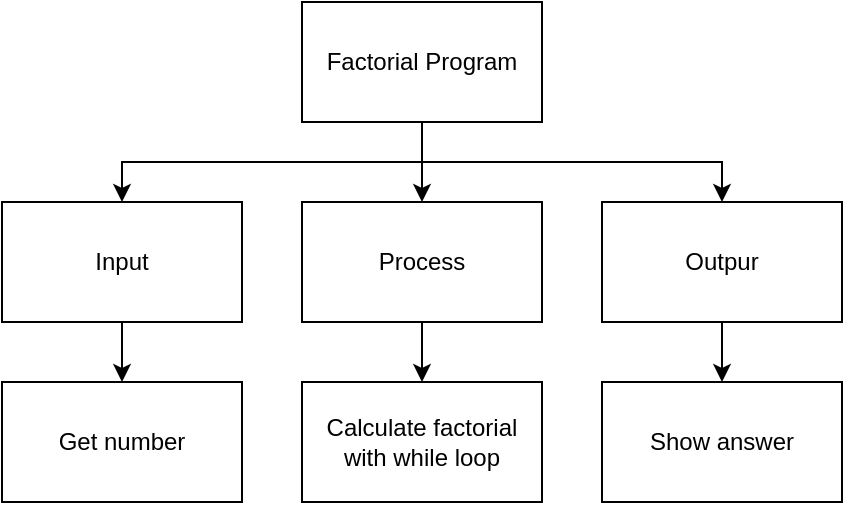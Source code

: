 <mxfile version="14.6.13" type="github">
  <diagram id="1iBRumUyKnpnJ4A2ua40" name="Page-1">
    <mxGraphModel dx="582" dy="383" grid="1" gridSize="10" guides="1" tooltips="1" connect="1" arrows="1" fold="1" page="1" pageScale="1" pageWidth="850" pageHeight="1100" math="0" shadow="0">
      <root>
        <mxCell id="0" />
        <mxCell id="1" parent="0" />
        <mxCell id="agclczVLgzDCdSeCsVW9-8" style="edgeStyle=orthogonalEdgeStyle;rounded=0;orthogonalLoop=1;jettySize=auto;html=1;exitX=0.5;exitY=1;exitDx=0;exitDy=0;" edge="1" parent="1" source="agclczVLgzDCdSeCsVW9-1" target="agclczVLgzDCdSeCsVW9-3">
          <mxGeometry relative="1" as="geometry" />
        </mxCell>
        <mxCell id="agclczVLgzDCdSeCsVW9-9" style="edgeStyle=orthogonalEdgeStyle;rounded=0;orthogonalLoop=1;jettySize=auto;html=1;exitX=0.5;exitY=1;exitDx=0;exitDy=0;" edge="1" parent="1" source="agclczVLgzDCdSeCsVW9-1" target="agclczVLgzDCdSeCsVW9-2">
          <mxGeometry relative="1" as="geometry" />
        </mxCell>
        <mxCell id="agclczVLgzDCdSeCsVW9-12" style="edgeStyle=orthogonalEdgeStyle;rounded=0;orthogonalLoop=1;jettySize=auto;html=1;exitX=0.5;exitY=1;exitDx=0;exitDy=0;" edge="1" parent="1" source="agclczVLgzDCdSeCsVW9-1" target="agclczVLgzDCdSeCsVW9-4">
          <mxGeometry relative="1" as="geometry" />
        </mxCell>
        <mxCell id="agclczVLgzDCdSeCsVW9-1" value="Factorial Program" style="rounded=0;whiteSpace=wrap;html=1;" vertex="1" parent="1">
          <mxGeometry x="240" y="600" width="120" height="60" as="geometry" />
        </mxCell>
        <mxCell id="agclczVLgzDCdSeCsVW9-10" style="edgeStyle=orthogonalEdgeStyle;rounded=0;orthogonalLoop=1;jettySize=auto;html=1;exitX=0.5;exitY=1;exitDx=0;exitDy=0;entryX=0.5;entryY=0;entryDx=0;entryDy=0;" edge="1" parent="1" source="agclczVLgzDCdSeCsVW9-2" target="agclczVLgzDCdSeCsVW9-5">
          <mxGeometry relative="1" as="geometry" />
        </mxCell>
        <mxCell id="agclczVLgzDCdSeCsVW9-2" value="Input" style="rounded=0;whiteSpace=wrap;html=1;" vertex="1" parent="1">
          <mxGeometry x="90" y="700" width="120" height="60" as="geometry" />
        </mxCell>
        <mxCell id="agclczVLgzDCdSeCsVW9-11" style="edgeStyle=orthogonalEdgeStyle;rounded=0;orthogonalLoop=1;jettySize=auto;html=1;exitX=0.5;exitY=1;exitDx=0;exitDy=0;entryX=0.5;entryY=0;entryDx=0;entryDy=0;" edge="1" parent="1" source="agclczVLgzDCdSeCsVW9-3" target="agclczVLgzDCdSeCsVW9-6">
          <mxGeometry relative="1" as="geometry" />
        </mxCell>
        <mxCell id="agclczVLgzDCdSeCsVW9-3" value="Process" style="rounded=0;whiteSpace=wrap;html=1;" vertex="1" parent="1">
          <mxGeometry x="240" y="700" width="120" height="60" as="geometry" />
        </mxCell>
        <mxCell id="agclczVLgzDCdSeCsVW9-13" style="edgeStyle=orthogonalEdgeStyle;rounded=0;orthogonalLoop=1;jettySize=auto;html=1;exitX=0.5;exitY=1;exitDx=0;exitDy=0;entryX=0.5;entryY=0;entryDx=0;entryDy=0;" edge="1" parent="1" source="agclczVLgzDCdSeCsVW9-4" target="agclczVLgzDCdSeCsVW9-7">
          <mxGeometry relative="1" as="geometry" />
        </mxCell>
        <mxCell id="agclczVLgzDCdSeCsVW9-4" value="Outpur" style="rounded=0;whiteSpace=wrap;html=1;" vertex="1" parent="1">
          <mxGeometry x="390" y="700" width="120" height="60" as="geometry" />
        </mxCell>
        <mxCell id="agclczVLgzDCdSeCsVW9-5" value="Get number" style="rounded=0;whiteSpace=wrap;html=1;" vertex="1" parent="1">
          <mxGeometry x="90" y="790" width="120" height="60" as="geometry" />
        </mxCell>
        <mxCell id="agclczVLgzDCdSeCsVW9-6" value="Calculate factorial with while loop" style="rounded=0;whiteSpace=wrap;html=1;" vertex="1" parent="1">
          <mxGeometry x="240" y="790" width="120" height="60" as="geometry" />
        </mxCell>
        <mxCell id="agclczVLgzDCdSeCsVW9-7" value="Show answer" style="rounded=0;whiteSpace=wrap;html=1;" vertex="1" parent="1">
          <mxGeometry x="390" y="790" width="120" height="60" as="geometry" />
        </mxCell>
      </root>
    </mxGraphModel>
  </diagram>
</mxfile>
